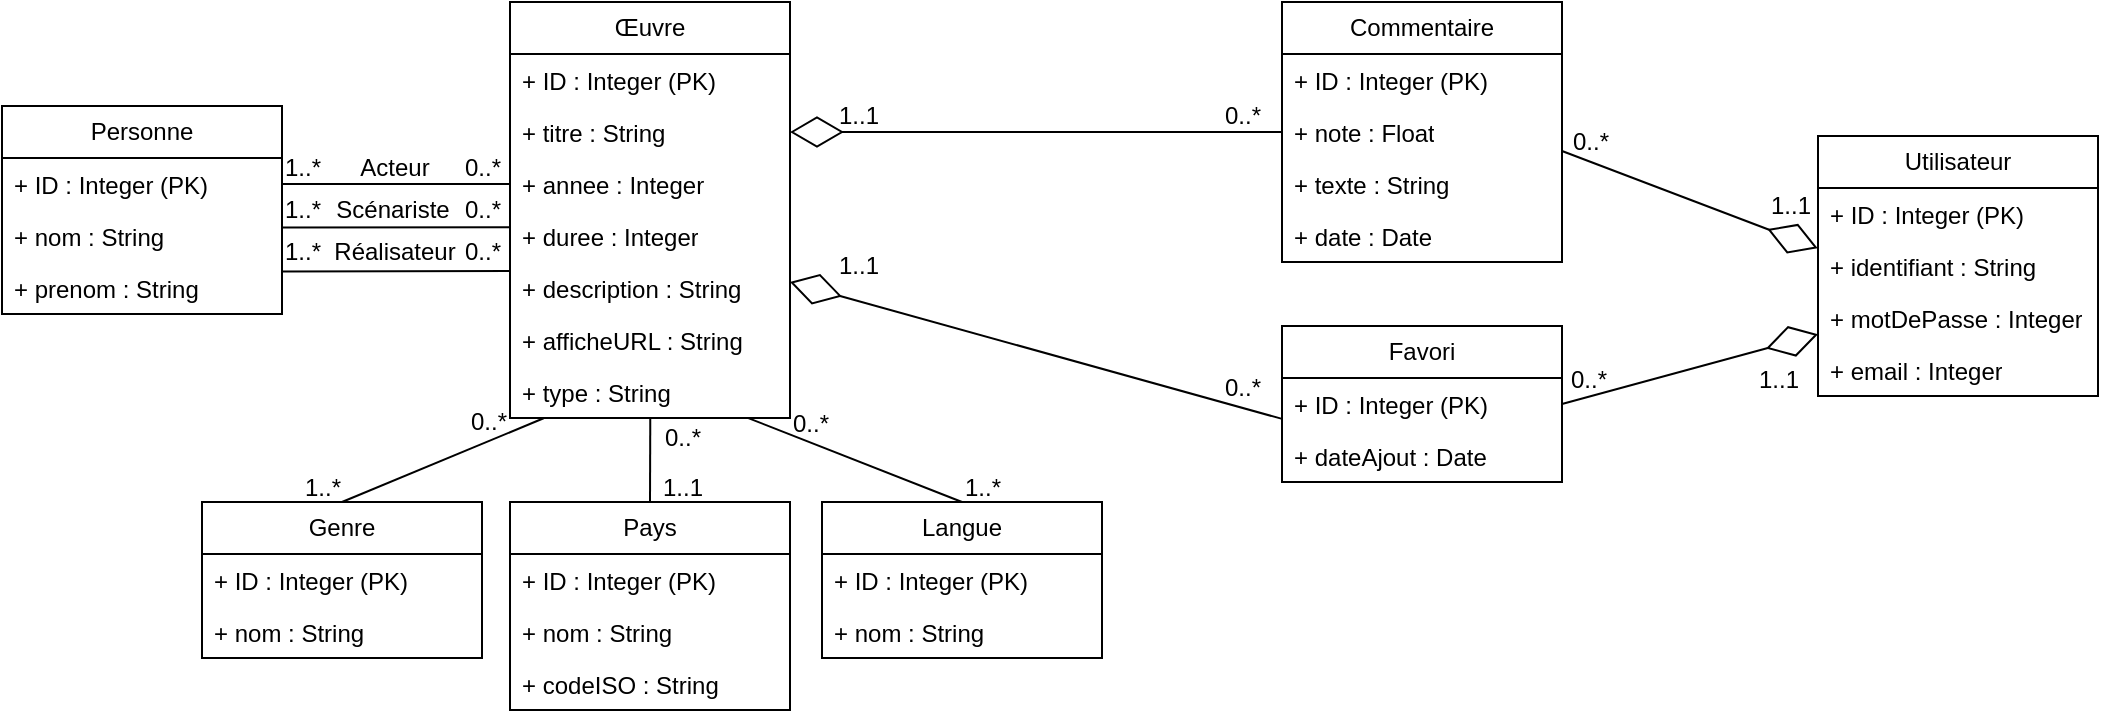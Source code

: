 <mxfile version="27.1.6">
  <diagram name="Page-1" id="e8uS4mHemfAsoolGt1cE">
    <mxGraphModel dx="1097" dy="555" grid="0" gridSize="10" guides="1" tooltips="1" connect="1" arrows="1" fold="1" page="0" pageScale="1" pageWidth="827" pageHeight="1169" math="0" shadow="0">
      <root>
        <mxCell id="0" />
        <mxCell id="1" parent="0" />
        <mxCell id="z2Nw5AUVz9779FHHhMOY-1" value="Œuvre" style="swimlane;fontStyle=0;childLayout=stackLayout;horizontal=1;startSize=26;fillColor=none;horizontalStack=0;resizeParent=1;resizeParentMax=0;resizeLast=0;collapsible=1;marginBottom=0;whiteSpace=wrap;html=1;" parent="1" vertex="1">
          <mxGeometry x="274" y="40" width="140" height="208" as="geometry" />
        </mxCell>
        <mxCell id="z2Nw5AUVz9779FHHhMOY-2" value="+ ID : Integer (PK)" style="text;strokeColor=none;fillColor=none;align=left;verticalAlign=top;spacingLeft=4;spacingRight=4;overflow=hidden;rotatable=0;points=[[0,0.5],[1,0.5]];portConstraint=eastwest;whiteSpace=wrap;html=1;" parent="z2Nw5AUVz9779FHHhMOY-1" vertex="1">
          <mxGeometry y="26" width="140" height="26" as="geometry" />
        </mxCell>
        <mxCell id="z2Nw5AUVz9779FHHhMOY-3" value="+ titre : String" style="text;strokeColor=none;fillColor=none;align=left;verticalAlign=top;spacingLeft=4;spacingRight=4;overflow=hidden;rotatable=0;points=[[0,0.5],[1,0.5]];portConstraint=eastwest;whiteSpace=wrap;html=1;" parent="z2Nw5AUVz9779FHHhMOY-1" vertex="1">
          <mxGeometry y="52" width="140" height="26" as="geometry" />
        </mxCell>
        <mxCell id="z2Nw5AUVz9779FHHhMOY-4" value="+ annee : Integer" style="text;strokeColor=none;fillColor=none;align=left;verticalAlign=top;spacingLeft=4;spacingRight=4;overflow=hidden;rotatable=0;points=[[0,0.5],[1,0.5]];portConstraint=eastwest;whiteSpace=wrap;html=1;" parent="z2Nw5AUVz9779FHHhMOY-1" vertex="1">
          <mxGeometry y="78" width="140" height="26" as="geometry" />
        </mxCell>
        <mxCell id="z2Nw5AUVz9779FHHhMOY-5" value="+ duree : Integer" style="text;strokeColor=none;fillColor=none;align=left;verticalAlign=top;spacingLeft=4;spacingRight=4;overflow=hidden;rotatable=0;points=[[0,0.5],[1,0.5]];portConstraint=eastwest;whiteSpace=wrap;html=1;" parent="z2Nw5AUVz9779FHHhMOY-1" vertex="1">
          <mxGeometry y="104" width="140" height="26" as="geometry" />
        </mxCell>
        <mxCell id="z2Nw5AUVz9779FHHhMOY-6" value="+ description : String" style="text;strokeColor=none;fillColor=none;align=left;verticalAlign=top;spacingLeft=4;spacingRight=4;overflow=hidden;rotatable=0;points=[[0,0.5],[1,0.5]];portConstraint=eastwest;whiteSpace=wrap;html=1;" parent="z2Nw5AUVz9779FHHhMOY-1" vertex="1">
          <mxGeometry y="130" width="140" height="26" as="geometry" />
        </mxCell>
        <mxCell id="z2Nw5AUVz9779FHHhMOY-7" value="+ afficheURL : String" style="text;strokeColor=none;fillColor=none;align=left;verticalAlign=top;spacingLeft=4;spacingRight=4;overflow=hidden;rotatable=0;points=[[0,0.5],[1,0.5]];portConstraint=eastwest;whiteSpace=wrap;html=1;" parent="z2Nw5AUVz9779FHHhMOY-1" vertex="1">
          <mxGeometry y="156" width="140" height="26" as="geometry" />
        </mxCell>
        <mxCell id="z2Nw5AUVz9779FHHhMOY-8" value="+ type : String" style="text;strokeColor=none;fillColor=none;align=left;verticalAlign=top;spacingLeft=4;spacingRight=4;overflow=hidden;rotatable=0;points=[[0,0.5],[1,0.5]];portConstraint=eastwest;whiteSpace=wrap;html=1;" parent="z2Nw5AUVz9779FHHhMOY-1" vertex="1">
          <mxGeometry y="182" width="140" height="26" as="geometry" />
        </mxCell>
        <mxCell id="z2Nw5AUVz9779FHHhMOY-9" value="Personne" style="swimlane;fontStyle=0;childLayout=stackLayout;horizontal=1;startSize=26;fillColor=none;horizontalStack=0;resizeParent=1;resizeParentMax=0;resizeLast=0;collapsible=1;marginBottom=0;whiteSpace=wrap;html=1;" parent="1" vertex="1">
          <mxGeometry x="20" y="92" width="140" height="104" as="geometry" />
        </mxCell>
        <mxCell id="z2Nw5AUVz9779FHHhMOY-10" value="+ ID : Integer (PK)" style="text;strokeColor=none;fillColor=none;align=left;verticalAlign=top;spacingLeft=4;spacingRight=4;overflow=hidden;rotatable=0;points=[[0,0.5],[1,0.5]];portConstraint=eastwest;whiteSpace=wrap;html=1;" parent="z2Nw5AUVz9779FHHhMOY-9" vertex="1">
          <mxGeometry y="26" width="140" height="26" as="geometry" />
        </mxCell>
        <mxCell id="z2Nw5AUVz9779FHHhMOY-11" value="+ nom : String" style="text;strokeColor=none;fillColor=none;align=left;verticalAlign=top;spacingLeft=4;spacingRight=4;overflow=hidden;rotatable=0;points=[[0,0.5],[1,0.5]];portConstraint=eastwest;whiteSpace=wrap;html=1;" parent="z2Nw5AUVz9779FHHhMOY-9" vertex="1">
          <mxGeometry y="52" width="140" height="26" as="geometry" />
        </mxCell>
        <mxCell id="z2Nw5AUVz9779FHHhMOY-12" value="+ prenom : String" style="text;strokeColor=none;fillColor=none;align=left;verticalAlign=top;spacingLeft=4;spacingRight=4;overflow=hidden;rotatable=0;points=[[0,0.5],[1,0.5]];portConstraint=eastwest;whiteSpace=wrap;html=1;" parent="z2Nw5AUVz9779FHHhMOY-9" vertex="1">
          <mxGeometry y="78" width="140" height="26" as="geometry" />
        </mxCell>
        <mxCell id="z2Nw5AUVz9779FHHhMOY-13" value="Genre" style="swimlane;fontStyle=0;childLayout=stackLayout;horizontal=1;startSize=26;fillColor=none;horizontalStack=0;resizeParent=1;resizeParentMax=0;resizeLast=0;collapsible=1;marginBottom=0;whiteSpace=wrap;html=1;" parent="1" vertex="1">
          <mxGeometry x="120" y="290" width="140" height="78" as="geometry" />
        </mxCell>
        <mxCell id="z2Nw5AUVz9779FHHhMOY-14" value="+ ID : Integer (PK)" style="text;strokeColor=none;fillColor=none;align=left;verticalAlign=top;spacingLeft=4;spacingRight=4;overflow=hidden;rotatable=0;points=[[0,0.5],[1,0.5]];portConstraint=eastwest;whiteSpace=wrap;html=1;" parent="z2Nw5AUVz9779FHHhMOY-13" vertex="1">
          <mxGeometry y="26" width="140" height="26" as="geometry" />
        </mxCell>
        <mxCell id="z2Nw5AUVz9779FHHhMOY-15" value="+ nom : String" style="text;strokeColor=none;fillColor=none;align=left;verticalAlign=top;spacingLeft=4;spacingRight=4;overflow=hidden;rotatable=0;points=[[0,0.5],[1,0.5]];portConstraint=eastwest;whiteSpace=wrap;html=1;" parent="z2Nw5AUVz9779FHHhMOY-13" vertex="1">
          <mxGeometry y="52" width="140" height="26" as="geometry" />
        </mxCell>
        <mxCell id="z2Nw5AUVz9779FHHhMOY-17" value="Langue" style="swimlane;fontStyle=0;childLayout=stackLayout;horizontal=1;startSize=26;fillColor=none;horizontalStack=0;resizeParent=1;resizeParentMax=0;resizeLast=0;collapsible=1;marginBottom=0;whiteSpace=wrap;html=1;" parent="1" vertex="1">
          <mxGeometry x="430" y="290" width="140" height="78" as="geometry" />
        </mxCell>
        <mxCell id="z2Nw5AUVz9779FHHhMOY-18" value="+ ID : Integer (PK)" style="text;strokeColor=none;fillColor=none;align=left;verticalAlign=top;spacingLeft=4;spacingRight=4;overflow=hidden;rotatable=0;points=[[0,0.5],[1,0.5]];portConstraint=eastwest;whiteSpace=wrap;html=1;" parent="z2Nw5AUVz9779FHHhMOY-17" vertex="1">
          <mxGeometry y="26" width="140" height="26" as="geometry" />
        </mxCell>
        <mxCell id="z2Nw5AUVz9779FHHhMOY-19" value="+ nom : String" style="text;strokeColor=none;fillColor=none;align=left;verticalAlign=top;spacingLeft=4;spacingRight=4;overflow=hidden;rotatable=0;points=[[0,0.5],[1,0.5]];portConstraint=eastwest;whiteSpace=wrap;html=1;" parent="z2Nw5AUVz9779FHHhMOY-17" vertex="1">
          <mxGeometry y="52" width="140" height="26" as="geometry" />
        </mxCell>
        <mxCell id="z2Nw5AUVz9779FHHhMOY-20" value="Pays" style="swimlane;fontStyle=0;childLayout=stackLayout;horizontal=1;startSize=26;fillColor=none;horizontalStack=0;resizeParent=1;resizeParentMax=0;resizeLast=0;collapsible=1;marginBottom=0;whiteSpace=wrap;html=1;" parent="1" vertex="1">
          <mxGeometry x="274" y="290" width="140" height="104" as="geometry" />
        </mxCell>
        <mxCell id="z2Nw5AUVz9779FHHhMOY-21" value="+ ID : Integer (PK)" style="text;strokeColor=none;fillColor=none;align=left;verticalAlign=top;spacingLeft=4;spacingRight=4;overflow=hidden;rotatable=0;points=[[0,0.5],[1,0.5]];portConstraint=eastwest;whiteSpace=wrap;html=1;" parent="z2Nw5AUVz9779FHHhMOY-20" vertex="1">
          <mxGeometry y="26" width="140" height="26" as="geometry" />
        </mxCell>
        <mxCell id="z2Nw5AUVz9779FHHhMOY-22" value="+ nom : String" style="text;strokeColor=none;fillColor=none;align=left;verticalAlign=top;spacingLeft=4;spacingRight=4;overflow=hidden;rotatable=0;points=[[0,0.5],[1,0.5]];portConstraint=eastwest;whiteSpace=wrap;html=1;" parent="z2Nw5AUVz9779FHHhMOY-20" vertex="1">
          <mxGeometry y="52" width="140" height="26" as="geometry" />
        </mxCell>
        <mxCell id="z2Nw5AUVz9779FHHhMOY-23" value="+ codeISO : String" style="text;strokeColor=none;fillColor=none;align=left;verticalAlign=top;spacingLeft=4;spacingRight=4;overflow=hidden;rotatable=0;points=[[0,0.5],[1,0.5]];portConstraint=eastwest;whiteSpace=wrap;html=1;" parent="z2Nw5AUVz9779FHHhMOY-20" vertex="1">
          <mxGeometry y="78" width="140" height="26" as="geometry" />
        </mxCell>
        <mxCell id="z2Nw5AUVz9779FHHhMOY-24" value="Utilisateur" style="swimlane;fontStyle=0;childLayout=stackLayout;horizontal=1;startSize=26;fillColor=none;horizontalStack=0;resizeParent=1;resizeParentMax=0;resizeLast=0;collapsible=1;marginBottom=0;whiteSpace=wrap;html=1;" parent="1" vertex="1">
          <mxGeometry x="928" y="107" width="140" height="130" as="geometry" />
        </mxCell>
        <mxCell id="z2Nw5AUVz9779FHHhMOY-25" value="+ ID : Integer (PK)" style="text;strokeColor=none;fillColor=none;align=left;verticalAlign=top;spacingLeft=4;spacingRight=4;overflow=hidden;rotatable=0;points=[[0,0.5],[1,0.5]];portConstraint=eastwest;whiteSpace=wrap;html=1;" parent="z2Nw5AUVz9779FHHhMOY-24" vertex="1">
          <mxGeometry y="26" width="140" height="26" as="geometry" />
        </mxCell>
        <mxCell id="z2Nw5AUVz9779FHHhMOY-26" value="+ identifiant : String" style="text;strokeColor=none;fillColor=none;align=left;verticalAlign=top;spacingLeft=4;spacingRight=4;overflow=hidden;rotatable=0;points=[[0,0.5],[1,0.5]];portConstraint=eastwest;whiteSpace=wrap;html=1;" parent="z2Nw5AUVz9779FHHhMOY-24" vertex="1">
          <mxGeometry y="52" width="140" height="26" as="geometry" />
        </mxCell>
        <mxCell id="z2Nw5AUVz9779FHHhMOY-27" value="+ motDePasse : Integer" style="text;strokeColor=none;fillColor=none;align=left;verticalAlign=top;spacingLeft=4;spacingRight=4;overflow=hidden;rotatable=0;points=[[0,0.5],[1,0.5]];portConstraint=eastwest;whiteSpace=wrap;html=1;" parent="z2Nw5AUVz9779FHHhMOY-24" vertex="1">
          <mxGeometry y="78" width="140" height="26" as="geometry" />
        </mxCell>
        <mxCell id="z2Nw5AUVz9779FHHhMOY-28" value="+ email : Integer" style="text;strokeColor=none;fillColor=none;align=left;verticalAlign=top;spacingLeft=4;spacingRight=4;overflow=hidden;rotatable=0;points=[[0,0.5],[1,0.5]];portConstraint=eastwest;whiteSpace=wrap;html=1;" parent="z2Nw5AUVz9779FHHhMOY-24" vertex="1">
          <mxGeometry y="104" width="140" height="26" as="geometry" />
        </mxCell>
        <mxCell id="z2Nw5AUVz9779FHHhMOY-32" value="Commentaire" style="swimlane;fontStyle=0;childLayout=stackLayout;horizontal=1;startSize=26;fillColor=none;horizontalStack=0;resizeParent=1;resizeParentMax=0;resizeLast=0;collapsible=1;marginBottom=0;whiteSpace=wrap;html=1;" parent="1" vertex="1">
          <mxGeometry x="660" y="40" width="140" height="130" as="geometry" />
        </mxCell>
        <mxCell id="z2Nw5AUVz9779FHHhMOY-33" value="+ ID : Integer (PK)" style="text;strokeColor=none;fillColor=none;align=left;verticalAlign=top;spacingLeft=4;spacingRight=4;overflow=hidden;rotatable=0;points=[[0,0.5],[1,0.5]];portConstraint=eastwest;whiteSpace=wrap;html=1;" parent="z2Nw5AUVz9779FHHhMOY-32" vertex="1">
          <mxGeometry y="26" width="140" height="26" as="geometry" />
        </mxCell>
        <mxCell id="z2Nw5AUVz9779FHHhMOY-34" value="+ note : Float" style="text;strokeColor=none;fillColor=none;align=left;verticalAlign=top;spacingLeft=4;spacingRight=4;overflow=hidden;rotatable=0;points=[[0,0.5],[1,0.5]];portConstraint=eastwest;whiteSpace=wrap;html=1;" parent="z2Nw5AUVz9779FHHhMOY-32" vertex="1">
          <mxGeometry y="52" width="140" height="26" as="geometry" />
        </mxCell>
        <mxCell id="z2Nw5AUVz9779FHHhMOY-35" value="+ texte : String" style="text;strokeColor=none;fillColor=none;align=left;verticalAlign=top;spacingLeft=4;spacingRight=4;overflow=hidden;rotatable=0;points=[[0,0.5],[1,0.5]];portConstraint=eastwest;whiteSpace=wrap;html=1;" parent="z2Nw5AUVz9779FHHhMOY-32" vertex="1">
          <mxGeometry y="78" width="140" height="26" as="geometry" />
        </mxCell>
        <mxCell id="z2Nw5AUVz9779FHHhMOY-36" value="+ date : Date" style="text;strokeColor=none;fillColor=none;align=left;verticalAlign=top;spacingLeft=4;spacingRight=4;overflow=hidden;rotatable=0;points=[[0,0.5],[1,0.5]];portConstraint=eastwest;whiteSpace=wrap;html=1;" parent="z2Nw5AUVz9779FHHhMOY-32" vertex="1">
          <mxGeometry y="104" width="140" height="26" as="geometry" />
        </mxCell>
        <mxCell id="z2Nw5AUVz9779FHHhMOY-37" value="Favori" style="swimlane;fontStyle=0;childLayout=stackLayout;horizontal=1;startSize=26;fillColor=none;horizontalStack=0;resizeParent=1;resizeParentMax=0;resizeLast=0;collapsible=1;marginBottom=0;whiteSpace=wrap;html=1;" parent="1" vertex="1">
          <mxGeometry x="660" y="202" width="140" height="78" as="geometry" />
        </mxCell>
        <mxCell id="z2Nw5AUVz9779FHHhMOY-38" value="+ ID : Integer (PK)" style="text;strokeColor=none;fillColor=none;align=left;verticalAlign=top;spacingLeft=4;spacingRight=4;overflow=hidden;rotatable=0;points=[[0,0.5],[1,0.5]];portConstraint=eastwest;whiteSpace=wrap;html=1;" parent="z2Nw5AUVz9779FHHhMOY-37" vertex="1">
          <mxGeometry y="26" width="140" height="26" as="geometry" />
        </mxCell>
        <mxCell id="z2Nw5AUVz9779FHHhMOY-39" value="+ dateAjout : Date" style="text;strokeColor=none;fillColor=none;align=left;verticalAlign=top;spacingLeft=4;spacingRight=4;overflow=hidden;rotatable=0;points=[[0,0.5],[1,0.5]];portConstraint=eastwest;whiteSpace=wrap;html=1;" parent="z2Nw5AUVz9779FHHhMOY-37" vertex="1">
          <mxGeometry y="52" width="140" height="26" as="geometry" />
        </mxCell>
        <mxCell id="z2Nw5AUVz9779FHHhMOY-41" value="1..*" style="text;html=1;align=center;verticalAlign=middle;resizable=0;points=[];autosize=1;strokeColor=none;fillColor=none;" parent="1" vertex="1">
          <mxGeometry x="160" y="268" width="40" height="30" as="geometry" />
        </mxCell>
        <mxCell id="z2Nw5AUVz9779FHHhMOY-43" value="1..1" style="text;html=1;align=center;verticalAlign=middle;resizable=0;points=[];autosize=1;strokeColor=none;fillColor=none;" parent="1" vertex="1">
          <mxGeometry x="341" y="270" width="38" height="26" as="geometry" />
        </mxCell>
        <mxCell id="z2Nw5AUVz9779FHHhMOY-45" value="1..*" style="text;html=1;align=center;verticalAlign=middle;resizable=0;points=[];autosize=1;strokeColor=none;fillColor=none;" parent="1" vertex="1">
          <mxGeometry x="490" y="268" width="40" height="30" as="geometry" />
        </mxCell>
        <mxCell id="z2Nw5AUVz9779FHHhMOY-46" value="" style="endArrow=none;html=1;rounded=0;entryX=0.849;entryY=0.998;entryDx=0;entryDy=0;entryPerimeter=0;exitX=0.5;exitY=0;exitDx=0;exitDy=0;" parent="1" source="z2Nw5AUVz9779FHHhMOY-17" target="z2Nw5AUVz9779FHHhMOY-8" edge="1">
          <mxGeometry width="50" height="50" relative="1" as="geometry">
            <mxPoint x="550" y="300" as="sourcePoint" />
            <mxPoint x="600" y="250" as="targetPoint" />
          </mxGeometry>
        </mxCell>
        <mxCell id="z2Nw5AUVz9779FHHhMOY-47" value="0..*" style="text;html=1;align=center;verticalAlign=middle;resizable=0;points=[];autosize=1;strokeColor=none;fillColor=none;" parent="1" vertex="1">
          <mxGeometry x="404" y="236" width="40" height="30" as="geometry" />
        </mxCell>
        <mxCell id="z2Nw5AUVz9779FHHhMOY-48" value="" style="endArrow=none;html=1;rounded=0;exitX=0.5;exitY=0;exitDx=0;exitDy=0;entryX=0.501;entryY=0.998;entryDx=0;entryDy=0;entryPerimeter=0;" parent="1" source="z2Nw5AUVz9779FHHhMOY-20" target="z2Nw5AUVz9779FHHhMOY-8" edge="1">
          <mxGeometry width="50" height="50" relative="1" as="geometry">
            <mxPoint x="550" y="300" as="sourcePoint" />
            <mxPoint x="344" y="250" as="targetPoint" />
          </mxGeometry>
        </mxCell>
        <mxCell id="z2Nw5AUVz9779FHHhMOY-49" value="0..*" style="text;html=1;align=center;verticalAlign=middle;resizable=0;points=[];autosize=1;strokeColor=none;fillColor=none;" parent="1" vertex="1">
          <mxGeometry x="340" y="243" width="40" height="30" as="geometry" />
        </mxCell>
        <mxCell id="z2Nw5AUVz9779FHHhMOY-51" value="" style="endArrow=none;html=1;rounded=0;entryX=0.12;entryY=1.005;entryDx=0;entryDy=0;entryPerimeter=0;exitX=0.5;exitY=0;exitDx=0;exitDy=0;" parent="1" source="z2Nw5AUVz9779FHHhMOY-13" target="z2Nw5AUVz9779FHHhMOY-8" edge="1">
          <mxGeometry width="50" height="50" relative="1" as="geometry">
            <mxPoint x="437" y="292" as="sourcePoint" />
            <mxPoint x="330" y="250" as="targetPoint" />
          </mxGeometry>
        </mxCell>
        <mxCell id="z2Nw5AUVz9779FHHhMOY-52" value="0..*" style="text;html=1;align=center;verticalAlign=middle;resizable=0;points=[];autosize=1;strokeColor=none;fillColor=none;" parent="1" vertex="1">
          <mxGeometry x="243" y="235" width="40" height="30" as="geometry" />
        </mxCell>
        <mxCell id="z2Nw5AUVz9779FHHhMOY-53" value="" style="endArrow=none;html=1;rounded=0;exitX=1;exitY=0.5;exitDx=0;exitDy=0;entryX=0;entryY=0.5;entryDx=0;entryDy=0;" parent="1" source="z2Nw5AUVz9779FHHhMOY-10" target="z2Nw5AUVz9779FHHhMOY-4" edge="1">
          <mxGeometry width="50" height="50" relative="1" as="geometry">
            <mxPoint x="230" y="180" as="sourcePoint" />
            <mxPoint x="280" y="130" as="targetPoint" />
          </mxGeometry>
        </mxCell>
        <mxCell id="z2Nw5AUVz9779FHHhMOY-54" value="1..*" style="text;html=1;align=center;verticalAlign=middle;resizable=0;points=[];autosize=1;strokeColor=none;fillColor=none;" parent="1" vertex="1">
          <mxGeometry x="150" y="108" width="40" height="30" as="geometry" />
        </mxCell>
        <mxCell id="z2Nw5AUVz9779FHHhMOY-55" value="0..*" style="text;html=1;align=center;verticalAlign=middle;resizable=0;points=[];autosize=1;strokeColor=none;fillColor=none;" parent="1" vertex="1">
          <mxGeometry x="240" y="108" width="40" height="30" as="geometry" />
        </mxCell>
        <mxCell id="z2Nw5AUVz9779FHHhMOY-56" value="Acteur" style="text;html=1;align=center;verticalAlign=middle;resizable=0;points=[];autosize=1;strokeColor=none;fillColor=none;" parent="1" vertex="1">
          <mxGeometry x="186" y="108" width="60" height="30" as="geometry" />
        </mxCell>
        <mxCell id="z2Nw5AUVz9779FHHhMOY-57" value="1..*" style="text;html=1;align=center;verticalAlign=middle;resizable=0;points=[];autosize=1;strokeColor=none;fillColor=none;" parent="1" vertex="1">
          <mxGeometry x="150" y="129" width="40" height="30" as="geometry" />
        </mxCell>
        <mxCell id="z2Nw5AUVz9779FHHhMOY-58" value="0..*" style="text;html=1;align=center;verticalAlign=middle;resizable=0;points=[];autosize=1;strokeColor=none;fillColor=none;" parent="1" vertex="1">
          <mxGeometry x="240" y="129" width="40" height="30" as="geometry" />
        </mxCell>
        <mxCell id="z2Nw5AUVz9779FHHhMOY-59" value="Scénariste" style="text;html=1;align=center;verticalAlign=middle;resizable=0;points=[];autosize=1;strokeColor=none;fillColor=none;" parent="1" vertex="1">
          <mxGeometry x="175" y="129" width="80" height="30" as="geometry" />
        </mxCell>
        <mxCell id="z2Nw5AUVz9779FHHhMOY-60" value="1..*" style="text;html=1;align=center;verticalAlign=middle;resizable=0;points=[];autosize=1;strokeColor=none;fillColor=none;" parent="1" vertex="1">
          <mxGeometry x="150" y="150" width="40" height="30" as="geometry" />
        </mxCell>
        <mxCell id="z2Nw5AUVz9779FHHhMOY-61" value="0..*" style="text;html=1;align=center;verticalAlign=middle;resizable=0;points=[];autosize=1;strokeColor=none;fillColor=none;" parent="1" vertex="1">
          <mxGeometry x="240" y="150" width="40" height="30" as="geometry" />
        </mxCell>
        <mxCell id="z2Nw5AUVz9779FHHhMOY-62" value="Réalisateur" style="text;html=1;align=center;verticalAlign=middle;resizable=0;points=[];autosize=1;strokeColor=none;fillColor=none;" parent="1" vertex="1">
          <mxGeometry x="176" y="150" width="80" height="30" as="geometry" />
        </mxCell>
        <mxCell id="z2Nw5AUVz9779FHHhMOY-63" value="" style="endArrow=none;html=1;rounded=0;exitX=0.247;exitY=0.091;exitDx=0;exitDy=0;exitPerimeter=0;entryX=0.848;entryY=0.088;entryDx=0;entryDy=0;entryPerimeter=0;" parent="1" source="z2Nw5AUVz9779FHHhMOY-60" target="z2Nw5AUVz9779FHHhMOY-61" edge="1">
          <mxGeometry width="50" height="50" relative="1" as="geometry">
            <mxPoint x="224" y="200" as="sourcePoint" />
            <mxPoint x="270" y="153" as="targetPoint" />
          </mxGeometry>
        </mxCell>
        <mxCell id="z2Nw5AUVz9779FHHhMOY-64" value="" style="endArrow=none;html=1;rounded=0;exitX=0.239;exitY=0.923;exitDx=0;exitDy=0;exitPerimeter=0;entryX=0.843;entryY=0.918;entryDx=0;entryDy=0;entryPerimeter=0;" parent="1" edge="1">
          <mxGeometry width="50" height="50" relative="1" as="geometry">
            <mxPoint x="159.56" y="174.69" as="sourcePoint" />
            <mxPoint x="273.72" y="174.54" as="targetPoint" />
          </mxGeometry>
        </mxCell>
        <mxCell id="z2Nw5AUVz9779FHHhMOY-65" value="" style="endArrow=diamondThin;endFill=0;endSize=24;html=1;rounded=0;entryX=1;entryY=0.5;entryDx=0;entryDy=0;exitX=0;exitY=0.5;exitDx=0;exitDy=0;" parent="1" source="z2Nw5AUVz9779FHHhMOY-34" target="z2Nw5AUVz9779FHHhMOY-3" edge="1">
          <mxGeometry width="160" relative="1" as="geometry">
            <mxPoint x="490" y="150" as="sourcePoint" />
            <mxPoint x="650" y="150" as="targetPoint" />
          </mxGeometry>
        </mxCell>
        <mxCell id="z2Nw5AUVz9779FHHhMOY-66" value="0..*" style="text;html=1;align=center;verticalAlign=middle;resizable=0;points=[];autosize=1;strokeColor=none;fillColor=none;" parent="1" vertex="1">
          <mxGeometry x="620" y="82" width="40" height="30" as="geometry" />
        </mxCell>
        <mxCell id="z2Nw5AUVz9779FHHhMOY-67" value="1..1" style="text;html=1;align=center;verticalAlign=middle;resizable=0;points=[];autosize=1;strokeColor=none;fillColor=none;" parent="1" vertex="1">
          <mxGeometry x="428" y="82" width="40" height="30" as="geometry" />
        </mxCell>
        <mxCell id="z2Nw5AUVz9779FHHhMOY-68" value="" style="endArrow=diamondThin;endFill=0;endSize=24;html=1;rounded=0;entryX=1;entryY=0.5;entryDx=0;entryDy=0;exitX=0.99;exitY=1.011;exitDx=0;exitDy=0;exitPerimeter=0;" parent="1" source="z2Nw5AUVz9779FHHhMOY-69" edge="1">
          <mxGeometry width="160" relative="1" as="geometry">
            <mxPoint x="660" y="180" as="sourcePoint" />
            <mxPoint x="414" y="180" as="targetPoint" />
          </mxGeometry>
        </mxCell>
        <mxCell id="z2Nw5AUVz9779FHHhMOY-69" value="0..*" style="text;html=1;align=center;verticalAlign=middle;resizable=0;points=[];autosize=1;strokeColor=none;fillColor=none;" parent="1" vertex="1">
          <mxGeometry x="620" y="218" width="40" height="30" as="geometry" />
        </mxCell>
        <mxCell id="z2Nw5AUVz9779FHHhMOY-70" value="1..1" style="text;html=1;align=center;verticalAlign=middle;resizable=0;points=[];autosize=1;strokeColor=none;fillColor=none;" parent="1" vertex="1">
          <mxGeometry x="428" y="157" width="40" height="30" as="geometry" />
        </mxCell>
        <mxCell id="z2Nw5AUVz9779FHHhMOY-72" value="" style="endArrow=diamondThin;endFill=0;endSize=24;html=1;rounded=0;entryX=0;entryY=0.813;entryDx=0;entryDy=0;exitX=1;exitY=0.5;exitDx=0;exitDy=0;entryPerimeter=0;" parent="1" source="z2Nw5AUVz9779FHHhMOY-38" target="z2Nw5AUVz9779FHHhMOY-27" edge="1">
          <mxGeometry width="160" relative="1" as="geometry">
            <mxPoint x="966" y="248" as="sourcePoint" />
            <mxPoint x="720" y="180" as="targetPoint" />
          </mxGeometry>
        </mxCell>
        <mxCell id="z2Nw5AUVz9779FHHhMOY-73" value="" style="endArrow=diamondThin;endFill=0;endSize=24;html=1;rounded=0;entryX=-0.001;entryY=0.158;entryDx=0;entryDy=0;exitX=1;exitY=0.5;exitDx=0;exitDy=0;entryPerimeter=0;" parent="1" target="z2Nw5AUVz9779FHHhMOY-26" edge="1">
          <mxGeometry width="160" relative="1" as="geometry">
            <mxPoint x="800" y="114.5" as="sourcePoint" />
            <mxPoint x="928" y="79.5" as="targetPoint" />
          </mxGeometry>
        </mxCell>
        <mxCell id="z2Nw5AUVz9779FHHhMOY-74" value="0..*" style="text;html=1;align=center;verticalAlign=middle;resizable=0;points=[];autosize=1;strokeColor=none;fillColor=none;" parent="1" vertex="1">
          <mxGeometry x="794" y="95" width="40" height="30" as="geometry" />
        </mxCell>
        <mxCell id="z2Nw5AUVz9779FHHhMOY-75" value="0..*" style="text;html=1;align=center;verticalAlign=middle;resizable=0;points=[];autosize=1;strokeColor=none;fillColor=none;" parent="1" vertex="1">
          <mxGeometry x="793" y="214" width="40" height="30" as="geometry" />
        </mxCell>
        <mxCell id="z2Nw5AUVz9779FHHhMOY-76" value="1..1" style="text;html=1;align=center;verticalAlign=middle;resizable=0;points=[];autosize=1;strokeColor=none;fillColor=none;" parent="1" vertex="1">
          <mxGeometry x="894" y="127" width="40" height="30" as="geometry" />
        </mxCell>
        <mxCell id="z2Nw5AUVz9779FHHhMOY-77" value="1..1" style="text;html=1;align=center;verticalAlign=middle;resizable=0;points=[];autosize=1;strokeColor=none;fillColor=none;" parent="1" vertex="1">
          <mxGeometry x="888" y="214" width="40" height="30" as="geometry" />
        </mxCell>
      </root>
    </mxGraphModel>
  </diagram>
</mxfile>
